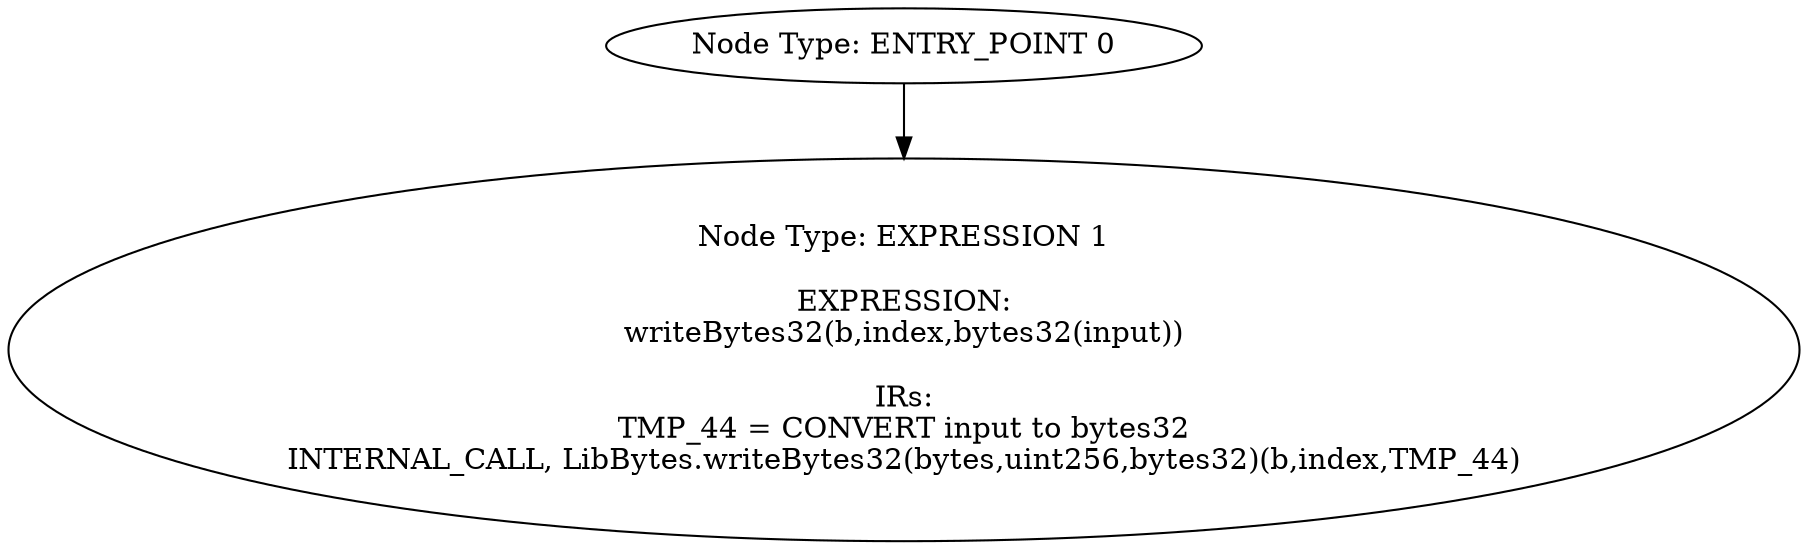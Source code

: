 digraph{
0[label="Node Type: ENTRY_POINT 0
"];
0->1;
1[label="Node Type: EXPRESSION 1

EXPRESSION:
writeBytes32(b,index,bytes32(input))

IRs:
TMP_44 = CONVERT input to bytes32
INTERNAL_CALL, LibBytes.writeBytes32(bytes,uint256,bytes32)(b,index,TMP_44)"];
}
